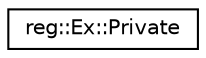 digraph "类继承关系图"
{
 // INTERACTIVE_SVG=YES
 // LATEX_PDF_SIZE
  edge [fontname="Helvetica",fontsize="10",labelfontname="Helvetica",labelfontsize="10"];
  node [fontname="Helvetica",fontsize="10",shape=record];
  rankdir="LR";
  Node0 [label="reg::Ex::Private",height=0.2,width=0.4,color="black", fillcolor="white", style="filled",URL="$df/dcd/classreg_1_1_ex_1_1_private.html",tooltip="Private members of a regular expression"];
}
